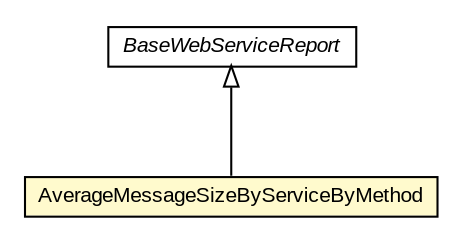 #!/usr/local/bin/dot
#
# Class diagram 
# Generated by UMLGraph version R5_6-24-gf6e263 (http://www.umlgraph.org/)
#

digraph G {
	edge [fontname="arial",fontsize=10,labelfontname="arial",labelfontsize=10];
	node [fontname="arial",fontsize=10,shape=plaintext];
	nodesep=0.25;
	ranksep=0.5;
	// org.miloss.fgsms.services.rs.impl.reports.ws.BaseWebServiceReport
	c370 [label=<<table title="org.miloss.fgsms.services.rs.impl.reports.ws.BaseWebServiceReport" border="0" cellborder="1" cellspacing="0" cellpadding="2" port="p" href="./BaseWebServiceReport.html">
		<tr><td><table border="0" cellspacing="0" cellpadding="1">
<tr><td align="center" balign="center"><font face="arial italic"> BaseWebServiceReport </font></td></tr>
		</table></td></tr>
		</table>>, URL="./BaseWebServiceReport.html", fontname="arial", fontcolor="black", fontsize=10.0];
	// org.miloss.fgsms.services.rs.impl.reports.ws.AverageMessageSizeByServiceByMethod
	c373 [label=<<table title="org.miloss.fgsms.services.rs.impl.reports.ws.AverageMessageSizeByServiceByMethod" border="0" cellborder="1" cellspacing="0" cellpadding="2" port="p" bgcolor="lemonChiffon" href="./AverageMessageSizeByServiceByMethod.html">
		<tr><td><table border="0" cellspacing="0" cellpadding="1">
<tr><td align="center" balign="center"> AverageMessageSizeByServiceByMethod </td></tr>
		</table></td></tr>
		</table>>, URL="./AverageMessageSizeByServiceByMethod.html", fontname="arial", fontcolor="black", fontsize=10.0];
	//org.miloss.fgsms.services.rs.impl.reports.ws.AverageMessageSizeByServiceByMethod extends org.miloss.fgsms.services.rs.impl.reports.ws.BaseWebServiceReport
	c370:p -> c373:p [dir=back,arrowtail=empty];
}

